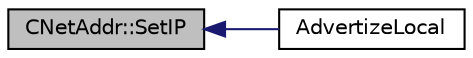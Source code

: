 digraph "CNetAddr::SetIP"
{
  edge [fontname="Helvetica",fontsize="10",labelfontname="Helvetica",labelfontsize="10"];
  node [fontname="Helvetica",fontsize="10",shape=record];
  rankdir="LR";
  Node358 [label="CNetAddr::SetIP",height=0.2,width=0.4,color="black", fillcolor="grey75", style="filled", fontcolor="black"];
  Node358 -> Node359 [dir="back",color="midnightblue",fontsize="10",style="solid",fontname="Helvetica"];
  Node359 [label="AdvertizeLocal",height=0.2,width=0.4,color="black", fillcolor="white", style="filled",URL="$net_8h.html#a049abe300398a68bfbd8ec6afc6046a9"];
}
